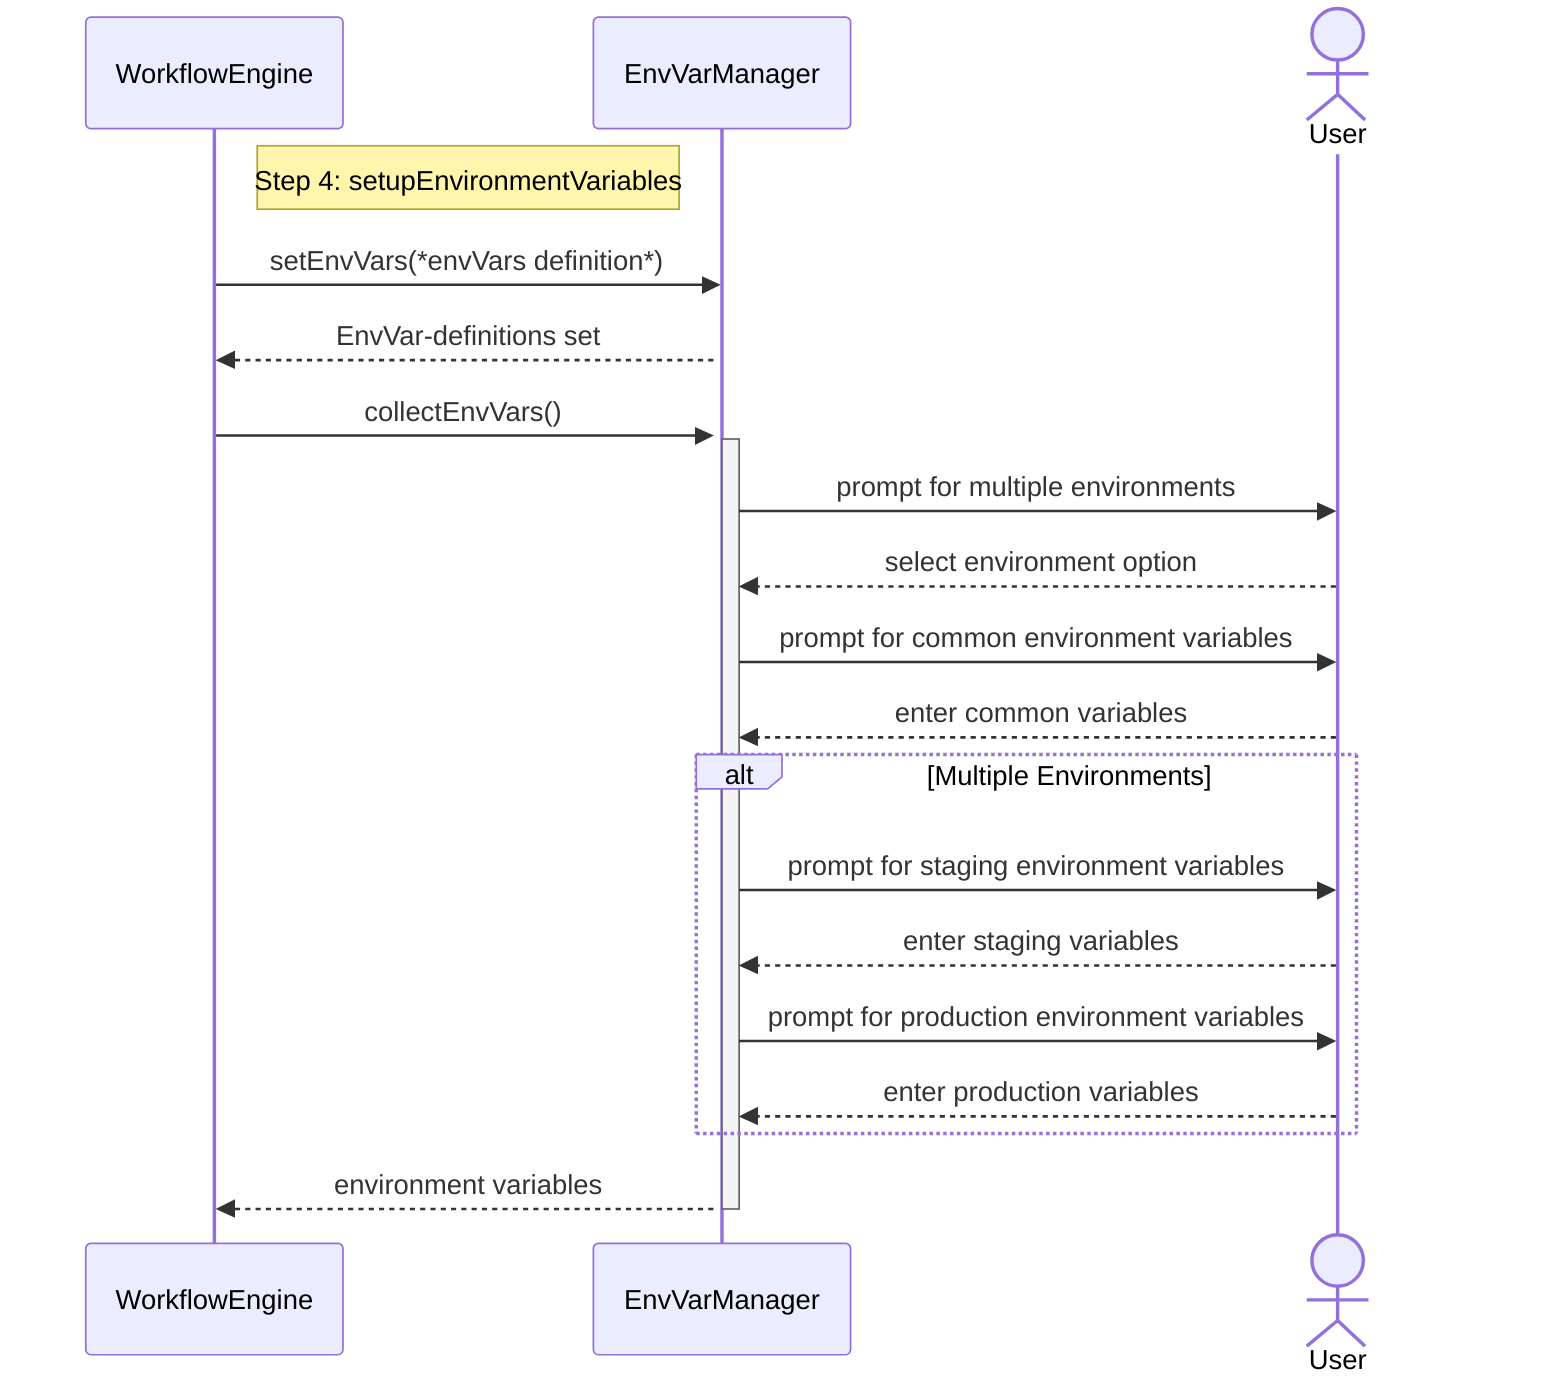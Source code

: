 ---
config:
  theme: default
  look: classic
---
sequenceDiagram
    participant WE as WorkflowEngine
    participant EVM as EnvVarManager
    actor User
    
    note right of WE: Step 4: setupEnvironmentVariables
    WE->>EVM: setEnvVars(*envVars definition*)
    activate EVM
    EVM-->>WE: EnvVar-definitions set
    WE->>EVM: collectEnvVars()
    activate EVM
    EVM->>User: prompt for multiple environments
    User-->>EVM: select environment option
    EVM->>User: prompt for common environment variables
    User-->>EVM: enter common variables
    
    alt Multiple Environments
        EVM->>User: prompt for staging environment variables
        User-->>EVM: enter staging variables
        EVM->>User: prompt for production environment variables
        User-->>EVM: enter production variables
    end
    
    EVM-->>WE: environment variables
    deactivate EVM